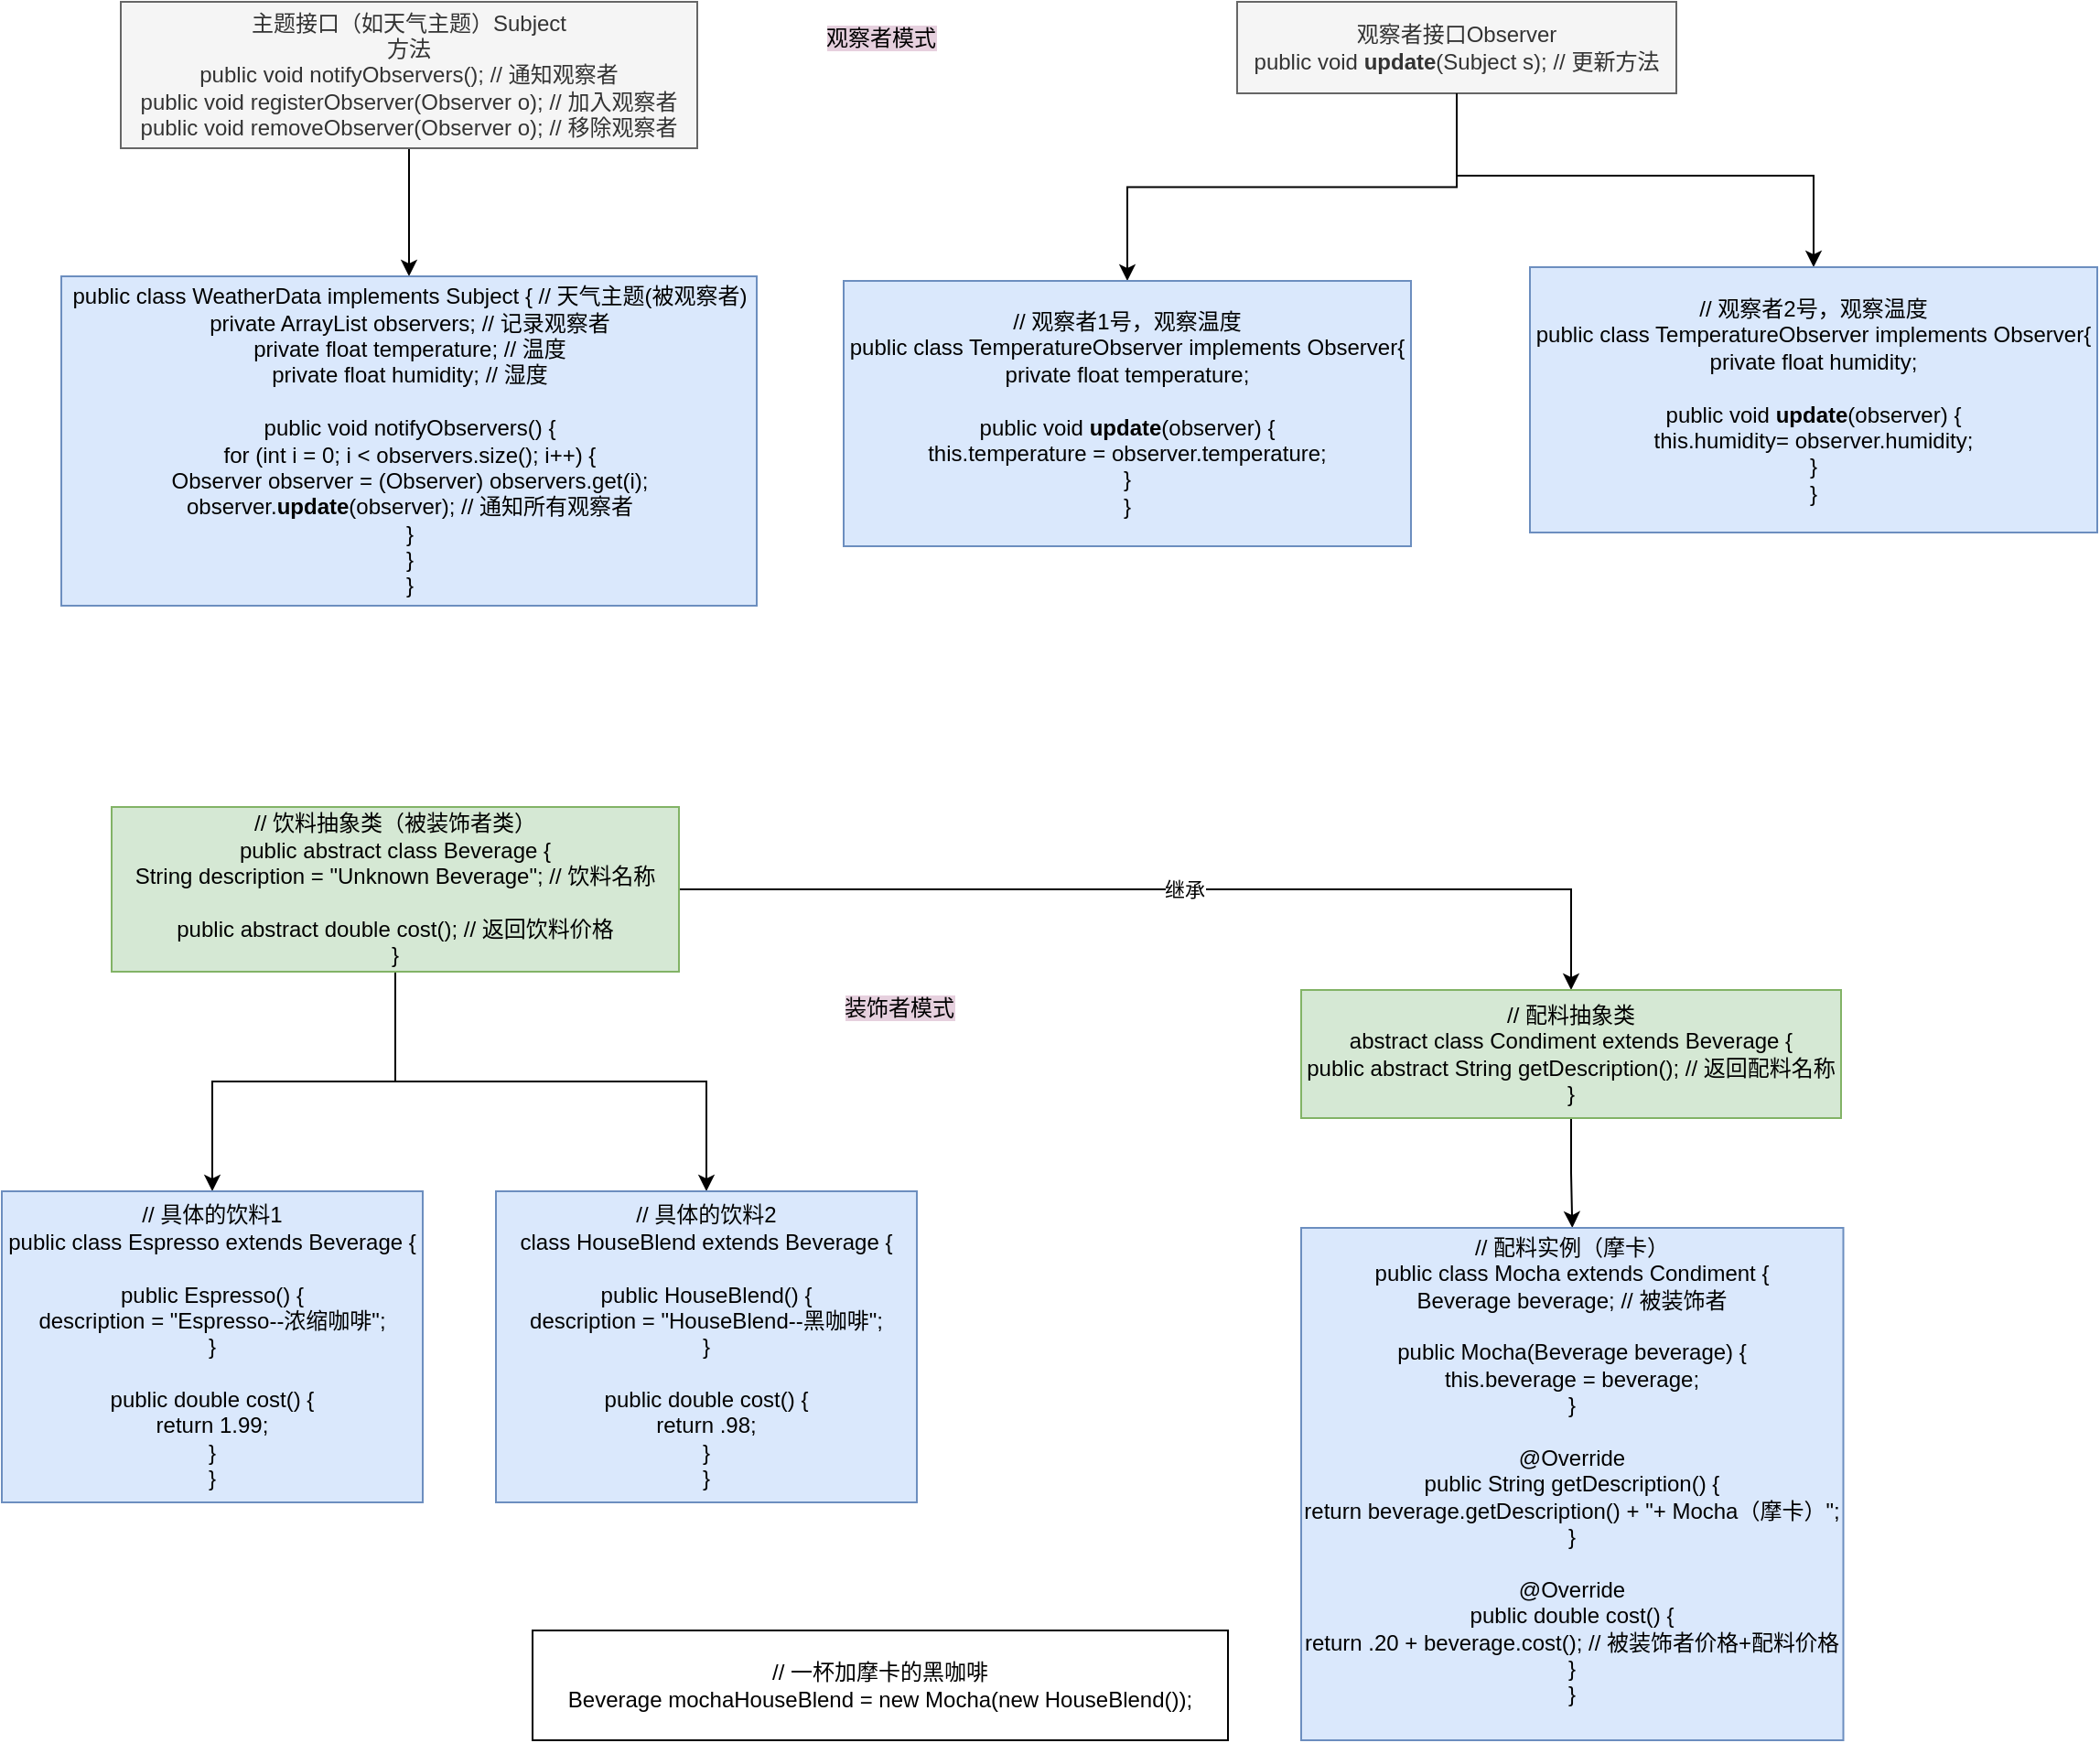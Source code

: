 <mxfile version="14.3.1" type="github" pages="2">
  <diagram id="jOdRxc3y8hLvE2IeVhYp" name="第 1 页">
    <mxGraphModel dx="1065" dy="473" grid="1" gridSize="10" guides="1" tooltips="1" connect="1" arrows="1" fold="1" page="1" pageScale="1" pageWidth="1169" pageHeight="1654" math="0" shadow="0">
      <root>
        <mxCell id="0" />
        <mxCell id="1" parent="0" />
        <mxCell id="ZspF1tVyXHxtzPNl68Pt-1" value="" style="edgeStyle=orthogonalEdgeStyle;rounded=0;orthogonalLoop=1;jettySize=auto;html=1;" edge="1" parent="1" source="ZspF1tVyXHxtzPNl68Pt-2" target="ZspF1tVyXHxtzPNl68Pt-3">
          <mxGeometry relative="1" as="geometry" />
        </mxCell>
        <mxCell id="ZspF1tVyXHxtzPNl68Pt-2" value="&lt;font&gt;&lt;font style=&quot;font-size: 12px&quot;&gt;主题接口（如天气主题）Subject&lt;br&gt;方法&lt;br&gt;public void notifyObservers(); // 通知观察者&lt;br&gt;&lt;/font&gt;public void registerObserver(Observer o); // 加入观察者&lt;br&gt;public void removeObserver(Observer o); // 移除观察者&lt;br&gt;&lt;/font&gt;" style="whiteSpace=wrap;html=1;fillColor=#f5f5f5;strokeColor=#666666;fontColor=#333333;" vertex="1" parent="1">
          <mxGeometry x="65" y="10" width="315" height="80" as="geometry" />
        </mxCell>
        <mxCell id="ZspF1tVyXHxtzPNl68Pt-3" value="public class WeatherData implements Subject { // 天气主题(被观察者)&lt;br&gt;&lt;div&gt;private ArrayList observers; // 记录观察者&lt;/div&gt;&lt;div&gt;&lt;span&gt; &lt;/span&gt;private float temperature; // 温度&lt;/div&gt;&lt;div&gt;&lt;span&gt; &lt;/span&gt;private float humidity; // 湿度&lt;/div&gt;&lt;div&gt;&lt;div&gt;&lt;br&gt;&lt;/div&gt;&lt;div&gt;&lt;span&gt; &lt;/span&gt;public void notifyObservers() {&lt;/div&gt;&lt;div&gt;&lt;span&gt;  &lt;/span&gt;for (int i = 0; i &amp;lt; observers.size(); i++) {&lt;/div&gt;&lt;div&gt;&lt;span&gt;   &lt;/span&gt;Observer observer = (Observer) observers.get(i);&lt;/div&gt;&lt;div&gt;&lt;span&gt;   &lt;/span&gt;observer.&lt;b&gt;update&lt;/b&gt;(&lt;span&gt;observer&lt;/span&gt;&lt;span&gt;); // 通知所有观察者&lt;/span&gt;&lt;/div&gt;&lt;div&gt;&lt;span&gt;  &lt;/span&gt;}&lt;/div&gt;&lt;div&gt;&lt;span&gt; &lt;/span&gt;}&lt;/div&gt;&lt;/div&gt;}" style="whiteSpace=wrap;html=1;fillColor=#dae8fc;strokeColor=#6c8ebf;" vertex="1" parent="1">
          <mxGeometry x="32.5" y="160" width="380" height="180" as="geometry" />
        </mxCell>
        <mxCell id="ZspF1tVyXHxtzPNl68Pt-4" value="" style="edgeStyle=orthogonalEdgeStyle;rounded=0;orthogonalLoop=1;jettySize=auto;html=1;" edge="1" parent="1" source="ZspF1tVyXHxtzPNl68Pt-5" target="ZspF1tVyXHxtzPNl68Pt-6">
          <mxGeometry relative="1" as="geometry" />
        </mxCell>
        <mxCell id="ZspF1tVyXHxtzPNl68Pt-5" value="&lt;div&gt;观察者接口Observer&lt;/div&gt;&lt;div&gt;&lt;span&gt; &lt;/span&gt;public void &lt;b&gt;update&lt;/b&gt;(Subject s); // 更新方法&lt;/div&gt;" style="whiteSpace=wrap;html=1;fillColor=#f5f5f5;strokeColor=#666666;fontColor=#333333;" vertex="1" parent="1">
          <mxGeometry x="675" y="10" width="240" height="50" as="geometry" />
        </mxCell>
        <mxCell id="ZspF1tVyXHxtzPNl68Pt-6" value="// 观察者1号，观察温度&lt;br&gt;public class TemperatureObserver&amp;nbsp;implements Observer{&lt;br&gt;&lt;div&gt;private float temperature;&lt;br&gt;&lt;/div&gt;&lt;div&gt;&lt;br&gt;&lt;/div&gt;&lt;div&gt;&lt;span&gt; &lt;/span&gt;public void &lt;b&gt;update&lt;/b&gt;(observer&lt;span&gt;) {&lt;/span&gt;&lt;/div&gt;&lt;div&gt;&lt;/div&gt;this.temperature = observer.temperature;&lt;br&gt;&lt;div&gt;&lt;span&gt; &lt;/span&gt;}&lt;/div&gt;}" style="whiteSpace=wrap;html=1;strokeColor=#6c8ebf;fillColor=#dae8fc;" vertex="1" parent="1">
          <mxGeometry x="460" y="162.5" width="310" height="145" as="geometry" />
        </mxCell>
        <mxCell id="ZspF1tVyXHxtzPNl68Pt-7" value="" style="edgeStyle=orthogonalEdgeStyle;rounded=0;orthogonalLoop=1;jettySize=auto;html=1;" edge="1" parent="1" target="ZspF1tVyXHxtzPNl68Pt-8">
          <mxGeometry relative="1" as="geometry">
            <mxPoint x="795" y="60" as="sourcePoint" />
            <Array as="points">
              <mxPoint x="795" y="105" />
              <mxPoint x="990" y="105" />
            </Array>
          </mxGeometry>
        </mxCell>
        <mxCell id="ZspF1tVyXHxtzPNl68Pt-8" value="// 观察者2号，观察温度&lt;br&gt;public class TemperatureObserver&amp;nbsp;implements Observer{&lt;br&gt;&lt;div&gt;private float humidity;&lt;br&gt;&lt;/div&gt;&lt;div&gt;&lt;br&gt;&lt;/div&gt;&lt;div&gt;&lt;span&gt; &lt;/span&gt;public void &lt;b&gt;update&lt;/b&gt;(observer&lt;span&gt;) {&lt;/span&gt;&lt;/div&gt;&lt;div&gt;&lt;/div&gt;this.humidity= observer.humidity;&lt;br&gt;&lt;div&gt;&lt;span&gt; &lt;/span&gt;}&lt;/div&gt;}" style="whiteSpace=wrap;html=1;strokeColor=#6c8ebf;fillColor=#dae8fc;" vertex="1" parent="1">
          <mxGeometry x="835" y="155" width="310" height="145" as="geometry" />
        </mxCell>
        <mxCell id="ZspF1tVyXHxtzPNl68Pt-11" value="&lt;span style=&quot;background-color: rgb(230 , 208 , 222)&quot;&gt;观察者模式&lt;/span&gt;" style="text;html=1;align=center;verticalAlign=middle;resizable=0;points=[];autosize=1;rotation=0;" vertex="1" parent="1">
          <mxGeometry x="440" y="20" width="80" height="20" as="geometry" />
        </mxCell>
        <mxCell id="ZspF1tVyXHxtzPNl68Pt-14" value="" style="edgeStyle=orthogonalEdgeStyle;rounded=0;orthogonalLoop=1;jettySize=auto;html=1;" edge="1" parent="1" source="ZspF1tVyXHxtzPNl68Pt-12" target="ZspF1tVyXHxtzPNl68Pt-13">
          <mxGeometry relative="1" as="geometry" />
        </mxCell>
        <mxCell id="ZspF1tVyXHxtzPNl68Pt-15" value="继承" style="edgeLabel;html=1;align=center;verticalAlign=middle;resizable=0;points=[];" vertex="1" connectable="0" parent="ZspF1tVyXHxtzPNl68Pt-14">
          <mxGeometry x="0.015" y="4" relative="1" as="geometry">
            <mxPoint y="4" as="offset" />
          </mxGeometry>
        </mxCell>
        <mxCell id="ZspF1tVyXHxtzPNl68Pt-17" value="" style="edgeStyle=orthogonalEdgeStyle;rounded=0;orthogonalLoop=1;jettySize=auto;html=1;" edge="1" parent="1" source="ZspF1tVyXHxtzPNl68Pt-12" target="ZspF1tVyXHxtzPNl68Pt-16">
          <mxGeometry relative="1" as="geometry" />
        </mxCell>
        <mxCell id="ZspF1tVyXHxtzPNl68Pt-12" value="&lt;div&gt;// 饮料抽象类（被装饰者类）&lt;/div&gt;&lt;div&gt;public abstract class Beverage {&lt;/div&gt;&lt;div&gt;&lt;span&gt;	&lt;/span&gt;String description = &quot;Unknown Beverage&quot;; // 饮料名称&lt;/div&gt;&lt;div&gt;&lt;br&gt;&lt;/div&gt;&lt;div&gt;&lt;span&gt;	&lt;/span&gt;public abstract double cost(); // 返回饮料价格&lt;/div&gt;&lt;div&gt;}&lt;/div&gt;" style="whiteSpace=wrap;html=1;fillColor=#d5e8d4;strokeColor=#82b366;" vertex="1" parent="1">
          <mxGeometry x="60" y="450" width="310" height="90" as="geometry" />
        </mxCell>
        <mxCell id="ZspF1tVyXHxtzPNl68Pt-24" value="" style="edgeStyle=orthogonalEdgeStyle;rounded=0;orthogonalLoop=1;jettySize=auto;html=1;" edge="1" parent="1" source="ZspF1tVyXHxtzPNl68Pt-13" target="ZspF1tVyXHxtzPNl68Pt-23">
          <mxGeometry relative="1" as="geometry" />
        </mxCell>
        <mxCell id="ZspF1tVyXHxtzPNl68Pt-13" value="// 配料抽象类&lt;br&gt;abstract class Condiment extends Beverage {&lt;div&gt;&lt;span&gt;public abstract String getDescription(); // 返回配料名称&lt;/span&gt;&lt;br&gt;&lt;/div&gt;&lt;div&gt;}&lt;/div&gt;" style="whiteSpace=wrap;html=1;strokeColor=#82b366;fillColor=#d5e8d4;" vertex="1" parent="1">
          <mxGeometry x="710" y="550" width="295" height="70" as="geometry" />
        </mxCell>
        <mxCell id="ZspF1tVyXHxtzPNl68Pt-16" value="&lt;div&gt;// 具体的饮料1&lt;/div&gt;&lt;div&gt;public class Espresso extends Beverage {&lt;/div&gt;&lt;div&gt;&lt;br&gt;&lt;/div&gt;&lt;div&gt;&lt;span&gt;	&lt;/span&gt;public Espresso() {&lt;/div&gt;&lt;div&gt;&lt;span&gt;		&lt;/span&gt;description = &quot;Espresso--浓缩咖啡&quot;;&lt;/div&gt;&lt;div&gt;&lt;span&gt;	&lt;/span&gt;}&lt;/div&gt;&lt;div&gt;&lt;br&gt;&lt;/div&gt;&lt;div&gt;&lt;span&gt;	&lt;/span&gt;public double cost() {&lt;/div&gt;&lt;div&gt;&lt;span&gt;		&lt;/span&gt;return 1.99;&lt;/div&gt;&lt;div&gt;&lt;span&gt;	&lt;/span&gt;}&lt;/div&gt;&lt;div&gt;}&lt;/div&gt;" style="whiteSpace=wrap;html=1;strokeColor=#6c8ebf;fillColor=#dae8fc;" vertex="1" parent="1">
          <mxGeometry y="660" width="230" height="170" as="geometry" />
        </mxCell>
        <mxCell id="ZspF1tVyXHxtzPNl68Pt-21" value="" style="edgeStyle=orthogonalEdgeStyle;rounded=0;orthogonalLoop=1;jettySize=auto;html=1;" edge="1" target="ZspF1tVyXHxtzPNl68Pt-22" parent="1">
          <mxGeometry relative="1" as="geometry">
            <mxPoint x="200" y="600" as="sourcePoint" />
            <Array as="points">
              <mxPoint x="385" y="600" />
            </Array>
          </mxGeometry>
        </mxCell>
        <mxCell id="ZspF1tVyXHxtzPNl68Pt-22" value="&lt;div&gt;// 具体的饮料2&lt;/div&gt;&lt;div&gt;class HouseBlend extends Beverage {&lt;/div&gt;&lt;div&gt;&lt;br&gt;&lt;/div&gt;&lt;div&gt;&lt;span&gt;	&lt;/span&gt;public HouseBlend() {&lt;/div&gt;&lt;div&gt;&lt;span&gt;		&lt;/span&gt;description = &quot;HouseBlend--黑咖啡&quot;;&lt;/div&gt;&lt;div&gt;&lt;span&gt;	&lt;/span&gt;}&lt;/div&gt;&lt;div&gt;&lt;br&gt;&lt;/div&gt;&lt;div&gt;&lt;span&gt;	&lt;/span&gt;public double cost() {&lt;/div&gt;&lt;div&gt;&lt;span&gt;		&lt;/span&gt;return .98;&lt;/div&gt;&lt;div&gt;&lt;span&gt;	&lt;/span&gt;}&lt;/div&gt;&lt;div&gt;}&lt;/div&gt;" style="whiteSpace=wrap;html=1;strokeColor=#6c8ebf;fillColor=#dae8fc;" vertex="1" parent="1">
          <mxGeometry x="270" y="660" width="230" height="170" as="geometry" />
        </mxCell>
        <mxCell id="ZspF1tVyXHxtzPNl68Pt-23" value="&lt;div&gt;// 配料实例（摩卡）&lt;/div&gt;&lt;div&gt;public class Mocha extends Condiment {&lt;/div&gt;&lt;div&gt;&lt;span&gt;	&lt;/span&gt;Beverage beverage; // 被装饰者&lt;/div&gt;&lt;div&gt;&lt;br&gt;&lt;/div&gt;&lt;div&gt;&lt;span&gt;	&lt;/span&gt;public Mocha(Beverage beverage) {&lt;/div&gt;&lt;div&gt;&lt;span&gt;		&lt;/span&gt;this.beverage = beverage;&lt;/div&gt;&lt;div&gt;&lt;span&gt;	&lt;/span&gt;}&lt;/div&gt;&lt;div&gt;&lt;br&gt;&lt;/div&gt;&lt;div&gt;&lt;span&gt;	&lt;/span&gt;@Override&lt;/div&gt;&lt;div&gt;&lt;span&gt;	&lt;/span&gt;public String getDescription() {&lt;/div&gt;&lt;div&gt;&lt;span&gt;		&lt;/span&gt;return beverage.getDescription() + &quot;+ Mocha（摩卡）&quot;;&lt;/div&gt;&lt;div&gt;&lt;span&gt;	&lt;/span&gt;}&lt;/div&gt;&lt;div&gt;&lt;br&gt;&lt;/div&gt;&lt;div&gt;&lt;span&gt;	&lt;/span&gt;@Override&lt;/div&gt;&lt;div&gt;&lt;span&gt;	&lt;/span&gt;public double cost() {&lt;/div&gt;&lt;div&gt;&lt;span&gt;		&lt;/span&gt;return .20 + beverage.cost(); // 被装饰者价格+配料价格&lt;/div&gt;&lt;div&gt;&lt;span&gt;	&lt;/span&gt;}&lt;/div&gt;&lt;div&gt;}&lt;/div&gt;&lt;div&gt;&lt;br&gt;&lt;/div&gt;" style="whiteSpace=wrap;html=1;strokeColor=#6c8ebf;fillColor=#dae8fc;" vertex="1" parent="1">
          <mxGeometry x="710" y="680" width="296.25" height="280" as="geometry" />
        </mxCell>
        <mxCell id="ZspF1tVyXHxtzPNl68Pt-25" value="// 一杯加摩卡的黑咖啡&lt;br&gt;Beverage mochaHouseBlend = new Mocha(new HouseBlend());&lt;br&gt;" style="whiteSpace=wrap;html=1;" vertex="1" parent="1">
          <mxGeometry x="290" y="900" width="380" height="60" as="geometry" />
        </mxCell>
        <mxCell id="ZspF1tVyXHxtzPNl68Pt-26" value="&lt;span style=&quot;background-color: rgb(230 , 208 , 222)&quot;&gt;装饰者模式&lt;/span&gt;" style="text;html=1;align=center;verticalAlign=middle;resizable=0;points=[];autosize=1;" vertex="1" parent="1">
          <mxGeometry x="450" y="550" width="80" height="20" as="geometry" />
        </mxCell>
      </root>
    </mxGraphModel>
  </diagram>
  <diagram id="fRwZ3SBXk88bPWunZIEU" name="第 2 页">
    <mxGraphModel dx="1278" dy="568" grid="1" gridSize="10" guides="1" tooltips="1" connect="1" arrows="1" fold="1" page="1" pageScale="1" pageWidth="1169" pageHeight="1654" math="0" shadow="0">
      <root>
        <mxCell id="3OaJpzWTDMVUlv7An5dS-0" />
        <mxCell id="3OaJpzWTDMVUlv7An5dS-1" parent="3OaJpzWTDMVUlv7An5dS-0" />
      </root>
    </mxGraphModel>
  </diagram>
</mxfile>
